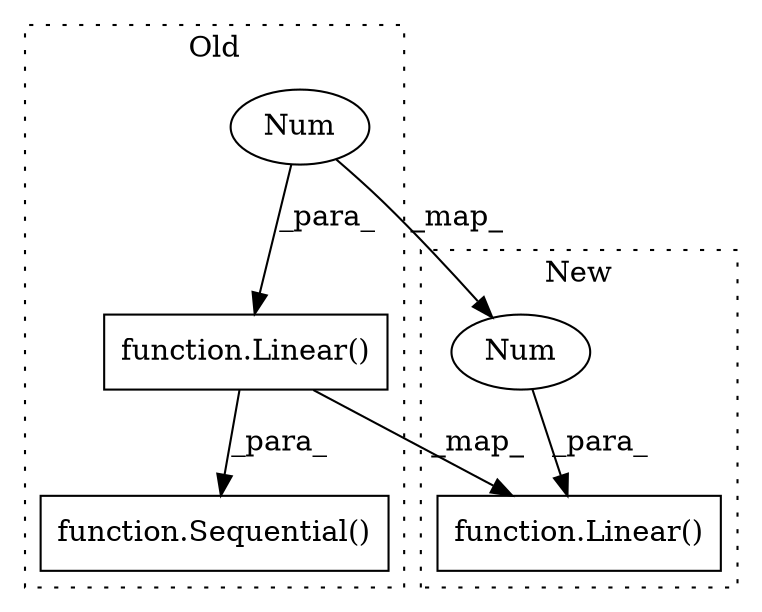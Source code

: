 digraph G {
subgraph cluster0 {
1 [label="function.Linear()" a="75" s="1398,1414" l="7,1" shape="box"];
4 [label="Num" a="76" s="1413" l="1" shape="ellipse"];
5 [label="function.Sequential()" a="75" s="1374,1450" l="24,11" shape="box"];
label = "Old";
style="dotted";
}
subgraph cluster1 {
2 [label="function.Linear()" a="75" s="1374,1390" l="7,1" shape="box"];
3 [label="Num" a="76" s="1389" l="1" shape="ellipse"];
label = "New";
style="dotted";
}
1 -> 2 [label="_map_"];
1 -> 5 [label="_para_"];
3 -> 2 [label="_para_"];
4 -> 3 [label="_map_"];
4 -> 1 [label="_para_"];
}